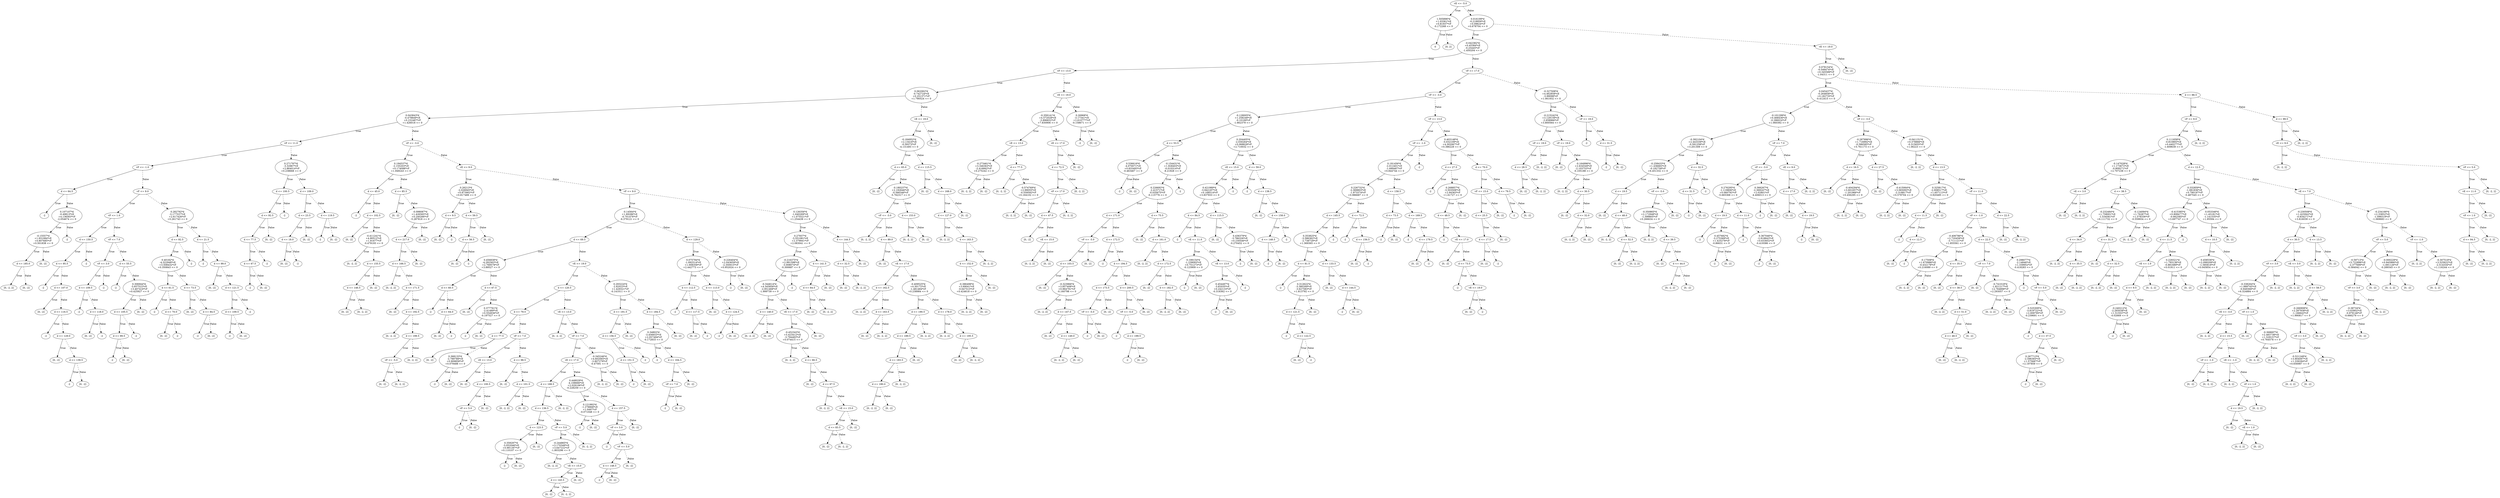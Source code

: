digraph {
0 [label="vE <= -5.0"];
1 [label="1.505896*d\n+1.03361*vE\n+0.81937*vF\n-0.172268 <= 0"];
2 [label="0"];
1 -> 2 [label="True"];
3 [label="[0, 2]"];
1 -> 3 [style="dashed", label="False"];
0 -> 1 [label="True"];
4 [label="0.016199*d\n-0.218959*vE\n+0.09624*vF\n+0.678704 <= 0"];
5 [label="-0.042382*d\n+0.45384*vE\n-0.25445*vF\n-1.450204 <= 0"];
6 [label="vF <= 13.0"];
7 [label="0.062062*d\n-0.742724*vE\n+0.251371*vF\n+1.790524 <= 0"];
8 [label="0.043843*d\n-0.479849*vE\n+0.232487*vF\n+1.426018 <= 0"];
9 [label="vF <= 11.0"];
10 [label="vF <= -1.0"];
11 [label="d <= 64.5"];
12 [label="-2"];
11 -> 12 [label="True"];
13 [label="0.107107*d\n-0.49813*vE\n+4.136563*vF\n-2.054674 <= 0"];
14 [label="-0.15557*d\n+1.931084*vE\n+0.807685*vF\n+0.501838 <= 0"];
15 [label="d <= 185.0"];
16 [label="[0, -2, 2]"];
15 -> 16 [label="True"];
17 [label="[0, -2]"];
15 -> 17 [style="dashed", label="False"];
14 -> 15 [label="True"];
18 [label="[0, -2]"];
14 -> 18 [style="dashed", label="False"];
13 -> 14 [label="True"];
19 [label="-2"];
13 -> 19 [style="dashed", label="False"];
11 -> 13 [style="dashed", label="False"];
10 -> 11 [label="True"];
20 [label="vF <= 9.0"];
21 [label="vF <= 1.0"];
22 [label="d <= 150.5"];
23 [label="d <= 95.5"];
24 [label="-2"];
23 -> 24 [label="True"];
25 [label="d <= 107.0"];
26 [label="[0, -2]"];
25 -> 26 [label="True"];
27 [label="d <= 116.5"];
28 [label="-2"];
27 -> 28 [label="True"];
29 [label="d <= 129.0"];
30 [label="[0, -2]"];
29 -> 30 [label="True"];
31 [label="d <= 139.5"];
32 [label="-2"];
31 -> 32 [label="True"];
33 [label="[0, -2]"];
31 -> 33 [style="dashed", label="False"];
29 -> 31 [style="dashed", label="False"];
27 -> 29 [style="dashed", label="False"];
25 -> 27 [style="dashed", label="False"];
23 -> 25 [style="dashed", label="False"];
22 -> 23 [label="True"];
34 [label="-2"];
22 -> 34 [style="dashed", label="False"];
21 -> 22 [label="True"];
35 [label="vF <= 7.0"];
36 [label="vF <= 3.0"];
37 [label="d <= 109.5"];
38 [label="-2"];
37 -> 38 [label="True"];
39 [label="d <= 118.0"];
40 [label="[0, -2]"];
39 -> 40 [label="True"];
41 [label="-2"];
39 -> 41 [style="dashed", label="False"];
37 -> 39 [style="dashed", label="False"];
36 -> 37 [label="True"];
42 [label="-2"];
36 -> 42 [style="dashed", label="False"];
35 -> 36 [label="True"];
43 [label="d <= 55.5"];
44 [label="-2"];
43 -> 44 [label="True"];
45 [label="0.306944*d\n-3.657522*vE\n+3.407416*vF\n+0.425927 <= 0"];
46 [label="d <= 105.5"];
47 [label="d <= 99.5"];
48 [label="-2"];
47 -> 48 [label="True"];
49 [label="[0, -2]"];
47 -> 49 [style="dashed", label="False"];
46 -> 47 [label="True"];
50 [label="-2"];
46 -> 50 [style="dashed", label="False"];
45 -> 46 [label="True"];
51 [label="[0, -2]"];
45 -> 51 [style="dashed", label="False"];
43 -> 45 [style="dashed", label="False"];
35 -> 43 [style="dashed", label="False"];
21 -> 35 [style="dashed", label="False"];
20 -> 21 [label="True"];
52 [label="0.282792*d\n-3.177537*vE\n+2.617426*vF\n+0.261743 <= 0"];
53 [label="d <= 92.5"];
54 [label="0.40182*d\n-4.322948*vE\n+3.508432*vF\n+0.350843 <= 0"];
55 [label="d <= 61.5"];
56 [label="-2"];
55 -> 56 [label="True"];
57 [label="d <= 70.0"];
58 [label="[0, -2]"];
57 -> 58 [label="True"];
59 [label="-2"];
57 -> 59 [style="dashed", label="False"];
55 -> 57 [style="dashed", label="False"];
54 -> 55 [label="True"];
60 [label="d <= 73.5"];
61 [label="[0, -2]"];
60 -> 61 [label="True"];
62 [label="d <= 84.5"];
63 [label="-2"];
62 -> 63 [label="True"];
64 [label="[0, -2]"];
62 -> 64 [style="dashed", label="False"];
60 -> 62 [style="dashed", label="False"];
54 -> 60 [style="dashed", label="False"];
53 -> 54 [label="True"];
65 [label="-2"];
53 -> 65 [style="dashed", label="False"];
52 -> 53 [label="True"];
66 [label="d <= 21.5"];
67 [label="-2"];
66 -> 67 [label="True"];
68 [label="d <= 99.0"];
69 [label="[0, -2]"];
68 -> 69 [label="True"];
70 [label="d <= 121.5"];
71 [label="d <= 109.5"];
72 [label="-2"];
71 -> 72 [label="True"];
73 [label="[0, -2]"];
71 -> 73 [style="dashed", label="False"];
70 -> 71 [label="True"];
74 [label="-2"];
70 -> 74 [style="dashed", label="False"];
68 -> 70 [style="dashed", label="False"];
66 -> 68 [style="dashed", label="False"];
52 -> 66 [style="dashed", label="False"];
20 -> 52 [style="dashed", label="False"];
10 -> 20 [style="dashed", label="False"];
9 -> 10 [label="True"];
75 [label="0.271797*d\n-3.32967*vE\n+2.864014*vF\n+0.238668 <= 0"];
76 [label="d <= 100.5"];
77 [label="d <= 92.5"];
78 [label="d <= 77.5"];
79 [label="d <= 67.5"];
80 [label="-2"];
79 -> 80 [label="True"];
81 [label="[0, -2]"];
79 -> 81 [style="dashed", label="False"];
78 -> 79 [label="True"];
82 [label="-2"];
78 -> 82 [style="dashed", label="False"];
77 -> 78 [label="True"];
83 [label="[0, -2]"];
77 -> 83 [style="dashed", label="False"];
76 -> 77 [label="True"];
84 [label="-2"];
76 -> 84 [style="dashed", label="False"];
75 -> 76 [label="True"];
85 [label="d <= 109.0"];
86 [label="d <= 23.5"];
87 [label="d <= 18.0"];
88 [label="[0, -2]"];
87 -> 88 [label="True"];
89 [label="-2"];
87 -> 89 [style="dashed", label="False"];
86 -> 87 [label="True"];
90 [label="[0, -2]"];
86 -> 90 [style="dashed", label="False"];
85 -> 86 [label="True"];
91 [label="d <= 119.5"];
92 [label="-2"];
91 -> 92 [label="True"];
93 [label="[0, -2]"];
91 -> 93 [style="dashed", label="False"];
85 -> 91 [style="dashed", label="False"];
75 -> 85 [style="dashed", label="False"];
9 -> 75 [style="dashed", label="False"];
8 -> 9 [label="True"];
94 [label="vF <= -3.0"];
95 [label="0.194537*d\n-2.155203*vE\n+0.174098*vF\n+1.949243 <= 0"];
96 [label="d <= 45.0"];
97 [label="-2"];
96 -> 97 [label="True"];
98 [label="d <= 102.5"];
99 [label="[0, -2]"];
98 -> 99 [label="True"];
100 [label="-0.411241*d\n+4.90512*vE\n+1.91677*vF\n-0.479193 <= 0"];
101 [label="[0, -2, 2]"];
100 -> 101 [label="True"];
102 [label="d <= 155.5"];
103 [label="d <= 146.5"];
104 [label="[0, -2]"];
103 -> 104 [label="True"];
105 [label="[0, -2, 2]"];
103 -> 105 [style="dashed", label="False"];
102 -> 103 [label="True"];
106 [label="[0, -2]"];
102 -> 106 [style="dashed", label="False"];
100 -> 102 [style="dashed", label="False"];
98 -> 100 [style="dashed", label="False"];
96 -> 98 [style="dashed", label="False"];
95 -> 96 [label="True"];
107 [label="d <= 85.5"];
108 [label="[0, -2]"];
107 -> 108 [label="True"];
109 [label="-0.098087*d\n+1.426565*vE\n+0.240266*vF\n-5.287818 <= 0"];
110 [label="d <= 217.0"];
111 [label="d <= 166.5"];
112 [label="[0, -2, 2]"];
111 -> 112 [label="True"];
113 [label="d <= 171.5"];
114 [label="[0, -2]"];
113 -> 114 [label="True"];
115 [label="d <= 192.5"];
116 [label="[0, -2, 2]"];
115 -> 116 [label="True"];
117 [label="d <= 199.5"];
118 [label="vF <= -5.0"];
119 [label="[0, -2]"];
118 -> 119 [label="True"];
120 [label="[0, -2, 2]"];
118 -> 120 [style="dashed", label="False"];
117 -> 118 [label="True"];
121 [label="[0, -2, 2]"];
117 -> 121 [style="dashed", label="False"];
115 -> 117 [style="dashed", label="False"];
113 -> 115 [style="dashed", label="False"];
111 -> 113 [style="dashed", label="False"];
110 -> 111 [label="True"];
122 [label="[0, -2]"];
110 -> 122 [style="dashed", label="False"];
109 -> 110 [label="True"];
123 [label="[0, -2]"];
109 -> 123 [style="dashed", label="False"];
107 -> 109 [style="dashed", label="False"];
95 -> 107 [style="dashed", label="False"];
94 -> 95 [label="True"];
124 [label="vE <= 9.0"];
125 [label="0.26213*d\n-2.026945*vE\n+0.873902*vF\n+0.817489 <= 0"];
126 [label="d <= 9.5"];
127 [label="[0, -2]"];
126 -> 127 [label="True"];
128 [label="-2"];
126 -> 128 [style="dashed", label="False"];
125 -> 126 [label="True"];
129 [label="d <= 59.5"];
130 [label="d <= 56.5"];
131 [label="[0, -2]"];
130 -> 131 [label="True"];
132 [label="-2"];
130 -> 132 [style="dashed", label="False"];
129 -> 130 [label="True"];
133 [label="[0, -2]"];
129 -> 133 [style="dashed", label="False"];
125 -> 129 [style="dashed", label="False"];
124 -> 125 [label="True"];
134 [label="vF <= 9.0"];
135 [label="-0.14564*d\n+1.69286*vE\n-0.701476*vF\n-6.379121 <= 0"];
136 [label="d <= 69.5"];
137 [label="0.456838*d\n-4.292563*vE\n+2.769578*vF\n+3.89527 <= 0"];
138 [label="d <= 60.5"];
139 [label="-2"];
138 -> 139 [label="True"];
140 [label="d <= 64.0"];
141 [label="[0, -2]"];
140 -> 141 [label="True"];
142 [label="-2"];
140 -> 142 [style="dashed", label="False"];
138 -> 140 [style="dashed", label="False"];
137 -> 138 [label="True"];
143 [label="d <= 67.5"];
144 [label="[0, -2]"];
143 -> 144 [label="True"];
145 [label="0.377761*d\n-2.41489*vE\n+0.554936*vF\n-0.197527 <= 0"];
146 [label="-2"];
145 -> 146 [label="True"];
147 [label="[0, -2]"];
145 -> 147 [style="dashed", label="False"];
143 -> 145 [style="dashed", label="False"];
137 -> 143 [style="dashed", label="False"];
136 -> 137 [label="True"];
148 [label="vE <= 19.0"];
149 [label="d <= 120.5"];
150 [label="d <= 79.5"];
151 [label="d <= 77.5"];
152 [label="[0, -2]"];
151 -> 152 [label="True"];
153 [label="0.368133*d\n-2.789789*vE\n+0.909858*vF\n+0.079488 <= 0"];
154 [label="-2"];
153 -> 154 [label="True"];
155 [label="[0, -2]"];
153 -> 155 [style="dashed", label="False"];
151 -> 153 [style="dashed", label="False"];
150 -> 151 [label="True"];
156 [label="vF <= 7.0"];
157 [label="vE <= 13.0"];
158 [label="[0, -2]"];
157 -> 158 [label="True"];
159 [label="d <= 100.5"];
160 [label="vF <= 5.0"];
161 [label="-2"];
160 -> 161 [label="True"];
162 [label="[0, -2]"];
160 -> 162 [style="dashed", label="False"];
159 -> 160 [label="True"];
163 [label="[0, -2]"];
159 -> 163 [style="dashed", label="False"];
157 -> 159 [style="dashed", label="False"];
156 -> 157 [label="True"];
164 [label="d <= 98.5"];
165 [label="[0, -2]"];
164 -> 165 [label="True"];
166 [label="d <= 101.5"];
167 [label="[0, -2, 2]"];
166 -> 167 [label="True"];
168 [label="[0, -2]"];
166 -> 168 [style="dashed", label="False"];
164 -> 166 [style="dashed", label="False"];
156 -> 164 [style="dashed", label="False"];
150 -> 156 [style="dashed", label="False"];
149 -> 150 [label="True"];
169 [label="vE <= 13.0"];
170 [label="[0, -2, 2]"];
169 -> 170 [label="True"];
171 [label="vF <= 7.0"];
172 [label="vE <= 17.0"];
173 [label="d <= 168.5"];
174 [label="d <= 136.5"];
175 [label="d <= 123.5"];
176 [label="0.359297*d\n-3.052046*vE\n+0.991297*vF\n+0.110107 <= 0"];
177 [label="-2"];
176 -> 177 [label="True"];
178 [label="[0, -2]"];
176 -> 178 [style="dashed", label="False"];
175 -> 176 [label="True"];
179 [label="[0, -2]"];
175 -> 179 [style="dashed", label="False"];
174 -> 175 [label="True"];
180 [label="vF <= 5.0"];
181 [label="-0.244865*d\n+3.170349*vE\n+3.647222*vF\n-1.803296 <= 0"];
182 [label="[0, -2, 2]"];
181 -> 182 [label="True"];
183 [label="vE <= 15.0"];
184 [label="d <= 143.5"];
185 [label="[0, -2]"];
184 -> 185 [label="True"];
186 [label="[0, -2, 2]"];
184 -> 186 [style="dashed", label="False"];
183 -> 184 [label="True"];
187 [label="[0, -2]"];
183 -> 187 [style="dashed", label="False"];
181 -> 183 [style="dashed", label="False"];
180 -> 181 [label="True"];
188 [label="[0, -2, 2]"];
180 -> 188 [style="dashed", label="False"];
174 -> 180 [style="dashed", label="False"];
173 -> 174 [label="True"];
189 [label="[0, -2, 2]"];
173 -> 189 [style="dashed", label="False"];
172 -> 173 [label="True"];
190 [label="0.448029*d\n-4.108666*vE\n+2.029106*vF\n-0.228259 <= 0"];
191 [label="0.121992*d\n-1.278868*vE\n+1.0497*vF\n-0.071048 <= 0"];
192 [label="-2"];
191 -> 192 [label="True"];
193 [label="[0, -2]"];
191 -> 193 [style="dashed", label="False"];
190 -> 191 [label="True"];
194 [label="d <= 157.5"];
195 [label="vF <= 3.0"];
196 [label="-2"];
195 -> 196 [label="True"];
197 [label="vF <= 5.0"];
198 [label="d <= 148.5"];
199 [label="-2"];
198 -> 199 [label="True"];
200 [label="[0, -2]"];
198 -> 200 [style="dashed", label="False"];
197 -> 198 [label="True"];
201 [label="[0, -2]"];
197 -> 201 [style="dashed", label="False"];
195 -> 197 [style="dashed", label="False"];
194 -> 195 [label="True"];
202 [label="[0, -2]"];
194 -> 202 [style="dashed", label="False"];
190 -> 194 [style="dashed", label="False"];
172 -> 190 [style="dashed", label="False"];
171 -> 172 [label="True"];
203 [label="-0.345246*d\n+4.602065*vE\n-3.807279*vF\n-0.47591 <= 0"];
204 [label="[0, -2, 2]"];
203 -> 204 [label="True"];
205 [label="[0, -2]"];
203 -> 205 [style="dashed", label="False"];
171 -> 203 [style="dashed", label="False"];
169 -> 171 [style="dashed", label="False"];
149 -> 169 [style="dashed", label="False"];
148 -> 149 [label="True"];
206 [label="0.293224*d\n-2.82023*vE\n+1.429321*vF\n-0.141011 <= 0"];
207 [label="d <= 191.5"];
208 [label="d <= 156.5"];
209 [label="d <= 151.5"];
210 [label="-2"];
209 -> 210 [label="True"];
211 [label="[0, -2]"];
209 -> 211 [style="dashed", label="False"];
208 -> 209 [label="True"];
212 [label="-2"];
208 -> 212 [style="dashed", label="False"];
207 -> 208 [label="True"];
213 [label="[0, -2]"];
207 -> 213 [style="dashed", label="False"];
206 -> 207 [label="True"];
214 [label="d <= 184.5"];
215 [label="0.34802*d\n-3.456653*vE\n+2.057494*vF\n-0.172833 <= 0"];
216 [label="-2"];
215 -> 216 [label="True"];
217 [label="d <= 164.5"];
218 [label="vF <= 7.0"];
219 [label="-2"];
218 -> 219 [label="True"];
220 [label="[0, -2]"];
218 -> 220 [style="dashed", label="False"];
217 -> 218 [label="True"];
221 [label="[0, -2]"];
217 -> 221 [style="dashed", label="False"];
215 -> 217 [style="dashed", label="False"];
214 -> 215 [label="True"];
222 [label="[0, -2]"];
214 -> 222 [style="dashed", label="False"];
206 -> 214 [style="dashed", label="False"];
148 -> 206 [style="dashed", label="False"];
136 -> 148 [style="dashed", label="False"];
135 -> 136 [label="True"];
223 [label="d <= 129.0"];
224 [label="0.075784*d\n-1.092514*vE\n+1.008358*vF\n+2.442773 <= 0"];
225 [label="d <= 112.5"];
226 [label="-2"];
225 -> 226 [label="True"];
227 [label="d <= 117.5"];
228 [label="[0, -2]"];
227 -> 228 [label="True"];
229 [label="-2"];
227 -> 229 [style="dashed", label="False"];
225 -> 227 [style="dashed", label="False"];
224 -> 225 [label="True"];
230 [label="d <= 113.0"];
231 [label="[0, -2]"];
230 -> 231 [label="True"];
232 [label="d <= 124.5"];
233 [label="-2"];
232 -> 233 [label="True"];
234 [label="[0, -2]"];
232 -> 234 [style="dashed", label="False"];
230 -> 232 [style="dashed", label="False"];
224 -> 230 [style="dashed", label="False"];
223 -> 224 [label="True"];
235 [label="-0.226404*d\n+2.043659*vE\n-2.350015*vF\n+0.952024 <= 0"];
236 [label="-2"];
235 -> 236 [label="True"];
237 [label="[0, -2]"];
235 -> 237 [style="dashed", label="False"];
223 -> 235 [style="dashed", label="False"];
135 -> 223 [style="dashed", label="False"];
134 -> 135 [label="True"];
238 [label="0.126356*d\n-1.640269*vE\n+1.075521*vF\n+1.254438 <= 0"];
239 [label="0.27937*d\n-3.551081*vE\n+2.379941*vF\n+2.083041 <= 0"];
240 [label="-0.216375*d\n+2.991598*vE\n-3.008074*vF\n-0.300687 <= 0"];
241 [label="-0.344614*d\n+4.345856*vE\n-2.951468*vF\n-1.999739 <= 0"];
242 [label="d <= 140.0"];
243 [label="[0, -2, 2]"];
242 -> 243 [label="True"];
244 [label="[0, -2]"];
242 -> 244 [style="dashed", label="False"];
241 -> 242 [label="True"];
245 [label="vE <= 17.0"];
246 [label="-0.452343*d\n+5.423412*vE\n-3.794483*vF\n+0.074415 <= 0"];
247 [label="[0, -2, 2]"];
246 -> 247 [label="True"];
248 [label="d <= 66.5"];
249 [label="[0, -2]"];
248 -> 249 [label="True"];
250 [label="d <= 67.5"];
251 [label="[0, -2, 2]"];
250 -> 251 [label="True"];
252 [label="vE <= 15.0"];
253 [label="d <= 83.5"];
254 [label="[0, -2]"];
253 -> 254 [label="True"];
255 [label="[0, -2, 2]"];
253 -> 255 [style="dashed", label="False"];
252 -> 253 [label="True"];
256 [label="[0, -2]"];
252 -> 256 [style="dashed", label="False"];
250 -> 252 [style="dashed", label="False"];
248 -> 250 [style="dashed", label="False"];
246 -> 248 [style="dashed", label="False"];
245 -> 246 [label="True"];
257 [label="[0, -2]"];
245 -> 257 [style="dashed", label="False"];
241 -> 245 [style="dashed", label="False"];
240 -> 241 [label="True"];
258 [label="-2"];
240 -> 258 [style="dashed", label="False"];
239 -> 240 [label="True"];
259 [label="d <= 141.5"];
260 [label="d <= 64.5"];
261 [label="[0, -2]"];
260 -> 261 [label="True"];
262 [label="[0, -2, 2]"];
260 -> 262 [style="dashed", label="False"];
259 -> 260 [label="True"];
263 [label="[0, -2]"];
259 -> 263 [style="dashed", label="False"];
239 -> 259 [style="dashed", label="False"];
238 -> 239 [label="True"];
264 [label="d <= 144.5"];
265 [label="d <= 32.5"];
266 [label="[0, -2]"];
265 -> 266 [label="True"];
267 [label="[0, -2, 2]"];
265 -> 267 [style="dashed", label="False"];
264 -> 265 [label="True"];
268 [label="[0, -2]"];
264 -> 268 [style="dashed", label="False"];
238 -> 264 [style="dashed", label="False"];
134 -> 238 [style="dashed", label="False"];
124 -> 134 [style="dashed", label="False"];
94 -> 124 [style="dashed", label="False"];
8 -> 94 [style="dashed", label="False"];
7 -> 8 [label="True"];
269 [label="vE <= 19.0"];
270 [label="-0.184952*d\n+2.13416*vE\n-0.59373*vF\n-4.131493 <= 0"];
271 [label="d <= 65.0"];
272 [label="[0, -2]"];
271 -> 272 [label="True"];
273 [label="-0.180237*d\n+2.192646*vE\n-0.566346*vF\n-5.762317 <= 0"];
274 [label="vF <= -3.0"];
275 [label="[0, -2, 2]"];
274 -> 275 [label="True"];
276 [label="d <= 89.0"];
277 [label="[0, -2]"];
276 -> 277 [label="True"];
278 [label="vE <= 17.0"];
279 [label="d <= 162.5"];
280 [label="[0, -2, 2]"];
279 -> 280 [label="True"];
281 [label="d <= 163.5"];
282 [label="[0, -2]"];
281 -> 282 [label="True"];
283 [label="[0, -2, 2]"];
281 -> 283 [style="dashed", label="False"];
279 -> 281 [style="dashed", label="False"];
278 -> 279 [label="True"];
284 [label="-0.409525*d\n+4.30172*vE\n-1.481484*vF\n+0.238984 <= 0"];
285 [label="d <= 190.5"];
286 [label="d <= 189.5"];
287 [label="d <= 183.5"];
288 [label="d <= 180.0"];
289 [label="[0, -2, 2]"];
288 -> 289 [label="True"];
290 [label="[0, -2]"];
288 -> 290 [style="dashed", label="False"];
287 -> 288 [label="True"];
291 [label="[0, -2, 2]"];
287 -> 291 [style="dashed", label="False"];
286 -> 287 [label="True"];
292 [label="[0, -2]"];
286 -> 292 [style="dashed", label="False"];
285 -> 286 [label="True"];
293 [label="[0, -2, 2]"];
285 -> 293 [style="dashed", label="False"];
284 -> 285 [label="True"];
294 [label="d <= 178.0"];
295 [label="[0, -2, 2]"];
294 -> 295 [label="True"];
296 [label="d <= 195.5"];
297 [label="[0, -2]"];
296 -> 297 [label="True"];
298 [label="[0, -2, 2]"];
296 -> 298 [style="dashed", label="False"];
294 -> 296 [style="dashed", label="False"];
284 -> 294 [style="dashed", label="False"];
278 -> 284 [style="dashed", label="False"];
276 -> 278 [style="dashed", label="False"];
274 -> 276 [style="dashed", label="False"];
273 -> 274 [label="True"];
299 [label="d <= 153.0"];
300 [label="[0, -2, 2]"];
299 -> 300 [label="True"];
301 [label="[0, -2]"];
299 -> 301 [style="dashed", label="False"];
273 -> 299 [style="dashed", label="False"];
271 -> 273 [style="dashed", label="False"];
270 -> 271 [label="True"];
302 [label="d <= 115.5"];
303 [label="[0, -2]"];
302 -> 303 [label="True"];
304 [label="d <= 168.0"];
305 [label="d <= 127.0"];
306 [label="[0, -2, 2]"];
305 -> 306 [label="True"];
307 [label="d <= 163.5"];
308 [label="d <= 152.0"];
309 [label="-0.386498*d\n+3.69041*vE\n-0.647515*vF\n+0.424618 <= 0"];
310 [label="[0, -2, 2]"];
309 -> 310 [label="True"];
311 [label="[0, -2]"];
309 -> 311 [style="dashed", label="False"];
308 -> 309 [label="True"];
312 [label="[0, -2]"];
308 -> 312 [style="dashed", label="False"];
307 -> 308 [label="True"];
313 [label="[0, -2, 2]"];
307 -> 313 [style="dashed", label="False"];
305 -> 307 [style="dashed", label="False"];
304 -> 305 [label="True"];
314 [label="[0, -2]"];
304 -> 314 [style="dashed", label="False"];
302 -> 304 [style="dashed", label="False"];
270 -> 302 [style="dashed", label="False"];
269 -> 270 [label="True"];
315 [label="[0, -2]"];
269 -> 315 [style="dashed", label="False"];
7 -> 269 [style="dashed", label="False"];
6 -> 7 [label="True"];
316 [label="vE <= 19.0"];
317 [label="-0.359141*d\n+4.572028*vE\n-3.896832*vF\n+7.830906 <= 0"];
318 [label="vE <= 13.0"];
319 [label="-0.273461*d\n+3.346363*vE\n-2.416662*vF\n+0.275242 <= 0"];
320 [label="[0, -2, 2]"];
319 -> 320 [label="True"];
321 [label="[0, -2]"];
319 -> 321 [style="dashed", label="False"];
318 -> 319 [label="True"];
322 [label="d <= 77.5"];
323 [label="[0, -2, 2]"];
322 -> 323 [label="True"];
324 [label="-0.574769*d\n+2.99055*vE\n-0.559592*vF\n+0.164102 <= 0"];
325 [label="[0, -2, 2]"];
324 -> 325 [label="True"];
326 [label="[0, -2]"];
324 -> 326 [style="dashed", label="False"];
322 -> 324 [style="dashed", label="False"];
318 -> 322 [style="dashed", label="False"];
317 -> 318 [label="True"];
327 [label="vE <= 17.0"];
328 [label="d <= 72.5"];
329 [label="vF <= 17.0"];
330 [label="d <= 47.5"];
331 [label="[0, -2]"];
330 -> 331 [label="True"];
332 [label="vE <= 15.0"];
333 [label="[0, -2, 2]"];
332 -> 333 [label="True"];
334 [label="[0, -2]"];
332 -> 334 [style="dashed", label="False"];
330 -> 332 [style="dashed", label="False"];
329 -> 330 [label="True"];
335 [label="[0, -2, 2]"];
329 -> 335 [style="dashed", label="False"];
328 -> 329 [label="True"];
336 [label="[0, -2, 2]"];
328 -> 336 [style="dashed", label="False"];
327 -> 328 [label="True"];
337 [label="[0, -2]"];
327 -> 337 [style="dashed", label="False"];
317 -> 327 [style="dashed", label="False"];
316 -> 317 [label="True"];
338 [label="0.26968*d\n-3.17341*vE\n+2.610777*vF\n-0.158671 <= 0"];
339 [label="-2"];
338 -> 339 [label="True"];
340 [label="[0, -2]"];
338 -> 340 [style="dashed", label="False"];
316 -> 338 [style="dashed", label="False"];
6 -> 316 [style="dashed", label="False"];
5 -> 6 [label="True"];
341 [label="vF <= 17.0"];
342 [label="vF <= -3.0"];
343 [label="-0.128005*d\n+1.258248*vE\n-0.10169*vF\n-1.662379 <= 0"];
344 [label="d <= 53.5"];
345 [label="0.536616*d\n-4.070071*vE\n+0.833493*vF\n-0.463467 <= 0"];
346 [label="-2"];
345 -> 346 [label="True"];
347 [label="[0, -2]"];
345 -> 347 [style="dashed", label="False"];
344 -> 345 [label="True"];
348 [label="-0.154431*d\n+1.928403*vE\n-0.010314*vF\n-8.21928 <= 0"];
349 [label="0.226692*d\n-2.41571*vE\n-0.035675*vF\n-0.115776 <= 0"];
350 [label="d <= 171.0"];
351 [label="vF <= -5.0"];
352 [label="d <= 103.5"];
353 [label="[0, -2]"];
352 -> 353 [label="True"];
354 [label="-0.323966*d\n+3.857408*vE\n+0.964791*vF\n-0.160798 <= 0"];
355 [label="[0, -2, 2]"];
354 -> 355 [label="True"];
356 [label="d <= 147.5"];
357 [label="[0, -2]"];
356 -> 357 [label="True"];
358 [label="d <= 149.0"];
359 [label="[0, -2, 2]"];
358 -> 359 [label="True"];
360 [label="[0, -2]"];
358 -> 360 [style="dashed", label="False"];
356 -> 358 [style="dashed", label="False"];
354 -> 356 [style="dashed", label="False"];
352 -> 354 [style="dashed", label="False"];
351 -> 352 [label="True"];
361 [label="[0, -2]"];
351 -> 361 [style="dashed", label="False"];
350 -> 351 [label="True"];
362 [label="d <= 172.5"];
363 [label="-2"];
362 -> 363 [label="True"];
364 [label="d <= 194.5"];
365 [label="d <= 173.5"];
366 [label="vF <= -5.0"];
367 [label="-2"];
366 -> 367 [label="True"];
368 [label="[0, -2]"];
366 -> 368 [style="dashed", label="False"];
365 -> 366 [label="True"];
369 [label="[0, -2]"];
365 -> 369 [style="dashed", label="False"];
364 -> 365 [label="True"];
370 [label="d <= 200.5"];
371 [label="vF <= -5.0"];
372 [label="-2"];
371 -> 372 [label="True"];
373 [label="d <= 199.5"];
374 [label="-2"];
373 -> 374 [label="True"];
375 [label="[0, -2]"];
373 -> 375 [style="dashed", label="False"];
371 -> 373 [style="dashed", label="False"];
370 -> 371 [label="True"];
376 [label="[0, -2]"];
370 -> 376 [style="dashed", label="False"];
364 -> 370 [style="dashed", label="False"];
362 -> 364 [style="dashed", label="False"];
350 -> 362 [style="dashed", label="False"];
349 -> 350 [label="True"];
377 [label="d <= 75.5"];
378 [label="[0, -2]"];
377 -> 378 [label="True"];
379 [label="d <= 161.0"];
380 [label="[0, -2, 2]"];
379 -> 380 [label="True"];
381 [label="d <= 172.5"];
382 [label="[0, -2]"];
381 -> 382 [label="True"];
383 [label="d <= 182.5"];
384 [label="[0, -2, 2]"];
383 -> 384 [label="True"];
385 [label="[0, -2]"];
383 -> 385 [style="dashed", label="False"];
381 -> 383 [style="dashed", label="False"];
379 -> 381 [style="dashed", label="False"];
377 -> 379 [style="dashed", label="False"];
349 -> 377 [style="dashed", label="False"];
348 -> 349 [label="True"];
386 [label="-2"];
348 -> 386 [style="dashed", label="False"];
344 -> 348 [style="dashed", label="False"];
343 -> 344 [label="True"];
387 [label="0.204405*d\n-2.030264*vE\n+0.068628*vF\n+2.710032 <= 0"];
388 [label="vE <= 15.0"];
389 [label="0.421989*d\n-3.942187*vE\n+0.168514*vF\n+3.837933 <= 0"];
390 [label="d <= 84.5"];
391 [label="-2"];
390 -> 391 [label="True"];
392 [label="vE <= 11.0"];
393 [label="0.199154*d\n-1.239093*vE\n+0.751273*vF\n-0.123909 <= 0"];
394 [label="-2"];
393 -> 394 [label="True"];
395 [label="[0, -2]"];
393 -> 395 [style="dashed", label="False"];
392 -> 393 [label="True"];
396 [label="vE <= 13.0"];
397 [label="0.454497*d\n-3.82035*vE\n+0.242133*vF\n-0.318362 <= 0"];
398 [label="-2"];
397 -> 398 [label="True"];
399 [label="[0, -2]"];
397 -> 399 [style="dashed", label="False"];
396 -> 397 [label="True"];
400 [label="-2"];
396 -> 400 [style="dashed", label="False"];
392 -> 396 [style="dashed", label="False"];
390 -> 392 [style="dashed", label="False"];
389 -> 390 [label="True"];
401 [label="d <= 115.5"];
402 [label="[0, -2]"];
401 -> 402 [label="True"];
403 [label="0.436379*d\n-3.786326*vE\n+0.230546*vF\n-0.270452 <= 0"];
404 [label="-2"];
403 -> 404 [label="True"];
405 [label="[0, -2]"];
403 -> 405 [style="dashed", label="False"];
401 -> 403 [style="dashed", label="False"];
389 -> 401 [style="dashed", label="False"];
388 -> 389 [label="True"];
406 [label="-2"];
388 -> 406 [style="dashed", label="False"];
387 -> 388 [label="True"];
407 [label="d <= 59.0"];
408 [label="-2"];
407 -> 408 [label="True"];
409 [label="d <= 138.5"];
410 [label="[0, -2]"];
409 -> 410 [label="True"];
411 [label="d <= 158.0"];
412 [label="d <= 148.5"];
413 [label="-2"];
412 -> 413 [label="True"];
414 [label="[0, -2]"];
412 -> 414 [style="dashed", label="False"];
411 -> 412 [label="True"];
415 [label="-2"];
411 -> 415 [style="dashed", label="False"];
409 -> 411 [style="dashed", label="False"];
407 -> 409 [style="dashed", label="False"];
387 -> 407 [style="dashed", label="False"];
343 -> 387 [style="dashed", label="False"];
342 -> 343 [label="True"];
416 [label="vF <= 13.0"];
417 [label="vF <= -1.0"];
418 [label="0.191456*d\n-2.012401*vE\n-1.689487*vF\n+0.844744 <= 0"];
419 [label="0.226732*d\n-2.369803*vE\n-1.973374*vF\n+0.986687 <= 0"];
420 [label="d <= 145.5"];
421 [label="0.353825*d\n-3.586362*vE\n-2.738729*vF\n+1.369365 <= 0"];
422 [label="d <= 81.5"];
423 [label="-2"];
422 -> 423 [label="True"];
424 [label="0.312622*d\n-3.380269*vE\n-3.627583*vF\n+1.813792 <= 0"];
425 [label="d <= 121.5"];
426 [label="-2"];
425 -> 426 [label="True"];
427 [label="d <= 122.5"];
428 [label="[0, -2]"];
427 -> 428 [label="True"];
429 [label="-2"];
427 -> 429 [style="dashed", label="False"];
425 -> 427 [style="dashed", label="False"];
424 -> 425 [label="True"];
430 [label="[0, -2]"];
424 -> 430 [style="dashed", label="False"];
422 -> 424 [style="dashed", label="False"];
421 -> 422 [label="True"];
431 [label="d <= 133.5"];
432 [label="[0, -2]"];
431 -> 432 [label="True"];
433 [label="d <= 144.5"];
434 [label="-2"];
433 -> 434 [label="True"];
435 [label="[0, -2]"];
433 -> 435 [style="dashed", label="False"];
431 -> 433 [style="dashed", label="False"];
421 -> 431 [style="dashed", label="False"];
420 -> 421 [label="True"];
436 [label="-2"];
420 -> 436 [style="dashed", label="False"];
419 -> 420 [label="True"];
437 [label="d <= 72.5"];
438 [label="-2"];
437 -> 438 [label="True"];
439 [label="d <= 156.5"];
440 [label="[0, -2]"];
439 -> 440 [label="True"];
441 [label="-2"];
439 -> 441 [style="dashed", label="False"];
437 -> 439 [style="dashed", label="False"];
419 -> 437 [style="dashed", label="False"];
418 -> 419 [label="True"];
442 [label="d <= 158.5"];
443 [label="d <= 73.5"];
444 [label="-2"];
443 -> 444 [label="True"];
445 [label="[0, -2]"];
443 -> 445 [style="dashed", label="False"];
442 -> 443 [label="True"];
446 [label="d <= 169.5"];
447 [label="-2"];
446 -> 447 [label="True"];
448 [label="d <= 179.5"];
449 [label="[0, -2]"];
448 -> 449 [label="True"];
450 [label="-2"];
448 -> 450 [style="dashed", label="False"];
446 -> 448 [style="dashed", label="False"];
442 -> 446 [style="dashed", label="False"];
418 -> 442 [style="dashed", label="False"];
417 -> 418 [label="True"];
451 [label="-2"];
417 -> 451 [style="dashed", label="False"];
416 -> 417 [label="True"];
452 [label="0.403148*d\n-5.032109*vE\n+4.302067*vF\n+0.386229 <= 0"];
453 [label="d <= 27.5"];
454 [label="-2"];
453 -> 454 [label="True"];
455 [label="0.268857*d\n-3.503508*vE\n+2.94363*vF\n+1.61727 <= 0"];
456 [label="d <= 48.5"];
457 [label="-2"];
456 -> 457 [label="True"];
458 [label="vE <= 17.0"];
459 [label="[0, -2]"];
458 -> 459 [label="True"];
460 [label="d <= 73.5"];
461 [label="-2"];
460 -> 461 [label="True"];
462 [label="vE <= 19.0"];
463 [label="[0, -2]"];
462 -> 463 [label="True"];
464 [label="-2"];
462 -> 464 [style="dashed", label="False"];
460 -> 462 [style="dashed", label="False"];
458 -> 460 [style="dashed", label="False"];
456 -> 458 [style="dashed", label="False"];
455 -> 456 [label="True"];
465 [label="[0, -2]"];
455 -> 465 [style="dashed", label="False"];
453 -> 455 [style="dashed", label="False"];
452 -> 453 [label="True"];
466 [label="d <= 70.0"];
467 [label="vF <= 15.0"];
468 [label="d <= 25.5"];
469 [label="d <= 17.5"];
470 [label="[0, -2]"];
469 -> 470 [label="True"];
471 [label="-2"];
469 -> 471 [style="dashed", label="False"];
468 -> 469 [label="True"];
472 [label="[0, -2]"];
468 -> 472 [style="dashed", label="False"];
467 -> 468 [label="True"];
473 [label="[0, -2]"];
467 -> 473 [style="dashed", label="False"];
466 -> 467 [label="True"];
474 [label="d <= 79.5"];
475 [label="-2"];
474 -> 475 [label="True"];
476 [label="[0, -2]"];
474 -> 476 [style="dashed", label="False"];
466 -> 474 [style="dashed", label="False"];
452 -> 466 [style="dashed", label="False"];
416 -> 452 [style="dashed", label="False"];
342 -> 416 [style="dashed", label="False"];
341 -> 342 [label="True"];
477 [label="-0.327508*d\n+4.462858*vE\n-3.99098*vF\n+1.061932 <= 0"];
478 [label="-0.215242*d\n+3.129159*vE\n-2.658966*vF\n+3.800564 <= 0"];
479 [label="vF <= 19.0"];
480 [label="d <= 28.5"];
481 [label="[0, -2]"];
480 -> 481 [label="True"];
482 [label="[0, -2, 2]"];
480 -> 482 [style="dashed", label="False"];
479 -> 480 [label="True"];
483 [label="[0, -2, 2]"];
479 -> 483 [style="dashed", label="False"];
478 -> 479 [label="True"];
484 [label="vF <= 19.0"];
485 [label="[0, -2]"];
484 -> 485 [label="True"];
486 [label="-0.164996*d\n+2.634549*vE\n-2.103753*vF\n-0.105188 <= 0"];
487 [label="[0, -2, 2]"];
486 -> 487 [label="True"];
488 [label="d <= 30.5"];
489 [label="[0, -2]"];
488 -> 489 [label="True"];
490 [label="d <= 32.0"];
491 [label="[0, -2, 2]"];
490 -> 491 [label="True"];
492 [label="[0, -2]"];
490 -> 492 [style="dashed", label="False"];
488 -> 490 [style="dashed", label="False"];
486 -> 488 [style="dashed", label="False"];
484 -> 486 [style="dashed", label="False"];
478 -> 484 [style="dashed", label="False"];
477 -> 478 [label="True"];
493 [label="vF <= 19.0"];
494 [label="-2"];
493 -> 494 [label="True"];
495 [label="d <= 31.5"];
496 [label="-2"];
495 -> 496 [label="True"];
497 [label="[0, -2]"];
495 -> 497 [style="dashed", label="False"];
493 -> 495 [style="dashed", label="False"];
477 -> 493 [style="dashed", label="False"];
341 -> 477 [style="dashed", label="False"];
5 -> 341 [style="dashed", label="False"];
4 -> 5 [label="True"];
498 [label="vE <= 19.0"];
499 [label="0.078154*d\n-0.548474*vE\n+0.345589*vF\n-1.04311 <= 0"];
500 [label="0.045437*d\n-0.264858*vE\n+0.182735*vF\n-0.412415 <= 0"];
501 [label="-0.101299*d\n+0.468436*vE\n-0.286024*vF\n+1.060392 <= 0"];
502 [label="-0.392104*d\n+2.443339*vE\n-0.591258*vF\n+3.201309 <= 0"];
503 [label="-0.258433*d\n+1.436683*vE\n-0.192758*vF\n+6.451332 <= 0"];
504 [label="d <= 19.5"];
505 [label="[0, -2]"];
504 -> 505 [label="True"];
506 [label="d <= 48.0"];
507 [label="[0, -2, 2]"];
506 -> 507 [label="True"];
508 [label="d <= 52.5"];
509 [label="[0, -2]"];
508 -> 509 [label="True"];
510 [label="[0, -2, 2]"];
508 -> 510 [style="dashed", label="False"];
506 -> 508 [style="dashed", label="False"];
504 -> 506 [style="dashed", label="False"];
503 -> 504 [label="True"];
511 [label="vF <= -5.0"];
512 [label="-0.350865*d\n+2.172948*vE\n-1.599805*vF\n+0.266634 <= 0"];
513 [label="[0, -2, 2]"];
512 -> 513 [label="True"];
514 [label="d <= 39.5"];
515 [label="[0, -2]"];
514 -> 515 [label="True"];
516 [label="d <= 44.0"];
517 [label="[0, -2, 2]"];
516 -> 517 [label="True"];
518 [label="[0, -2]"];
516 -> 518 [style="dashed", label="False"];
514 -> 516 [style="dashed", label="False"];
512 -> 514 [style="dashed", label="False"];
511 -> 512 [label="True"];
519 [label="[0, -2]"];
511 -> 519 [style="dashed", label="False"];
503 -> 511 [style="dashed", label="False"];
502 -> 503 [label="True"];
520 [label="d <= 32.5"];
521 [label="d <= 31.5"];
522 [label="-2"];
521 -> 522 [label="True"];
523 [label="[0, -2]"];
521 -> 523 [style="dashed", label="False"];
520 -> 521 [label="True"];
524 [label="-2"];
520 -> 524 [style="dashed", label="False"];
502 -> 520 [style="dashed", label="False"];
501 -> 502 [label="True"];
525 [label="vF <= 7.0"];
526 [label="vF <= -3.0"];
527 [label="0.276295*d\n-1.119806*vE\n+0.060792*vF\n-5.665368 <= 0"];
528 [label="d <= 19.5"];
529 [label="-2"];
528 -> 529 [label="True"];
530 [label="0.457682*d\n-3.275369*vE\n+1.425278*vF\n-0.86631 <= 0"];
531 [label="-2"];
530 -> 531 [label="True"];
532 [label="[0, -2]"];
530 -> 532 [style="dashed", label="False"];
528 -> 530 [style="dashed", label="False"];
527 -> 528 [label="True"];
533 [label="d <= 11.0"];
534 [label="-2"];
533 -> 534 [label="True"];
535 [label="0.367046*d\n-2.918843*vE\n+0.633652*vF\n-0.419386 <= 0"];
536 [label="-2"];
535 -> 536 [label="True"];
537 [label="[0, -2]"];
535 -> 537 [style="dashed", label="False"];
533 -> 535 [style="dashed", label="False"];
527 -> 533 [style="dashed", label="False"];
526 -> 527 [label="True"];
538 [label="0.366267*d\n-2.369247*vE\n+2.02801*vF\n-4.406013 <= 0"];
539 [label="-2"];
538 -> 539 [label="True"];
540 [label="[0, -2]"];
538 -> 540 [style="dashed", label="False"];
526 -> 538 [style="dashed", label="False"];
525 -> 526 [label="True"];
541 [label="vE <= 9.0"];
542 [label="d <= 17.0"];
543 [label="[0, -2]"];
542 -> 543 [label="True"];
544 [label="d <= 19.5"];
545 [label="-2"];
544 -> 545 [label="True"];
546 [label="[0, -2]"];
544 -> 546 [style="dashed", label="False"];
542 -> 544 [style="dashed", label="False"];
541 -> 542 [label="True"];
547 [label="[0, -2, 2]"];
541 -> 547 [style="dashed", label="False"];
525 -> 541 [style="dashed", label="False"];
501 -> 525 [style="dashed", label="False"];
500 -> 501 [label="True"];
548 [label="vF <= -3.0"];
549 [label="-0.287996*d\n+1.716992*vE\n-0.586585*vF\n+5.761173 <= 0"];
550 [label="d <= 16.5"];
551 [label="[0, -2]"];
550 -> 551 [label="True"];
552 [label="-0.404294*d\n+3.601657*vE\n-1.201966*vF\n+0.456295 <= 0"];
553 [label="[0, -2, 2]"];
552 -> 553 [label="True"];
554 [label="[0, -2]"];
552 -> 554 [style="dashed", label="False"];
550 -> 552 [style="dashed", label="False"];
549 -> 550 [label="True"];
555 [label="d <= 27.5"];
556 [label="[0, -2]"];
555 -> 556 [label="True"];
557 [label="-0.415064*d\n+3.065093*vE\n-2.318817*vF\n+0.579704 <= 0"];
558 [label="[0, -2, 2]"];
557 -> 558 [label="True"];
559 [label="[0, -2]"];
557 -> 559 [style="dashed", label="False"];
555 -> 557 [style="dashed", label="False"];
549 -> 555 [style="dashed", label="False"];
548 -> 549 [label="True"];
560 [label="-0.041151*d\n+0.378866*vE\n-0.315655*vF\n+1.06223 <= 0"];
561 [label="[0, -2, 2]"];
560 -> 561 [label="True"];
562 [label="d <= 13.5"];
563 [label="0.325817*d\n-2.008517*vE\n+1.657113*vF\n-3.920485 <= 0"];
564 [label="d <= 11.5"];
565 [label="-2"];
564 -> 565 [label="True"];
566 [label="d <= 12.5"];
567 [label="[0, -2]"];
566 -> 567 [label="True"];
568 [label="-2"];
566 -> 568 [style="dashed", label="False"];
564 -> 566 [style="dashed", label="False"];
563 -> 564 [label="True"];
569 [label="[0, -2]"];
563 -> 569 [style="dashed", label="False"];
562 -> 563 [label="True"];
570 [label="vF <= 11.0"];
571 [label="vF <= -1.0"];
572 [label="-0.406786*d\n+2.720458*vE\n-3.711121*vF\n+1.855561 <= 0"];
573 [label="-0.17508*d\n+1.670986*vE\n-0.432178*vF\n+0.216089 <= 0"];
574 [label="[0, -2, 2]"];
573 -> 574 [label="True"];
575 [label="[0, -2]"];
573 -> 575 [style="dashed", label="False"];
572 -> 573 [label="True"];
576 [label="d <= 35.5"];
577 [label="[0, -2]"];
576 -> 577 [label="True"];
578 [label="d <= 38.5"];
579 [label="[0, -2, 2]"];
578 -> 579 [label="True"];
580 [label="d <= 51.0"];
581 [label="d <= 48.5"];
582 [label="[0, -2]"];
581 -> 582 [label="True"];
583 [label="[0, -2, 2]"];
581 -> 583 [style="dashed", label="False"];
580 -> 581 [label="True"];
584 [label="[0, -2]"];
580 -> 584 [style="dashed", label="False"];
578 -> 580 [style="dashed", label="False"];
576 -> 578 [style="dashed", label="False"];
572 -> 576 [style="dashed", label="False"];
571 -> 572 [label="True"];
585 [label="d <= 22.5"];
586 [label="vF <= 7.0"];
587 [label="[0, -2]"];
586 -> 587 [label="True"];
588 [label="-0.741018*d\n-1.821217*vE\n+2.764898*vF\n+2.293057 <= 0"];
589 [label="[0, -2, 2]"];
588 -> 589 [label="True"];
590 [label="[0, -2]"];
588 -> 590 [style="dashed", label="False"];
586 -> 588 [style="dashed", label="False"];
585 -> 586 [label="True"];
591 [label="0.298077*d\n-2.14846*vE\n+1.339952*vF\n-0.418283 <= 0"];
592 [label="-2"];
591 -> 592 [label="True"];
593 [label="vF <= 5.0"];
594 [label="0.525309*d\n-3.819722*vE\n+2.009795*vF\n-0.239691 <= 0"];
595 [label="-2"];
594 -> 595 [label="True"];
596 [label="d <= 37.5"];
597 [label="0.267713*d\n-2.596365*vE\n+1.575687*vF\n+2.197859 <= 0"];
598 [label="-2"];
597 -> 598 [label="True"];
599 [label="[0, -2]"];
597 -> 599 [style="dashed", label="False"];
596 -> 597 [label="True"];
600 [label="[0, -2]"];
596 -> 600 [style="dashed", label="False"];
594 -> 596 [style="dashed", label="False"];
593 -> 594 [label="True"];
601 [label="[0, -2]"];
593 -> 601 [style="dashed", label="False"];
591 -> 593 [style="dashed", label="False"];
585 -> 591 [style="dashed", label="False"];
571 -> 585 [style="dashed", label="False"];
570 -> 571 [label="True"];
602 [label="d <= 22.5"];
603 [label="[0, -2]"];
602 -> 603 [label="True"];
604 [label="[0, -2, 2]"];
602 -> 604 [style="dashed", label="False"];
570 -> 602 [style="dashed", label="False"];
562 -> 570 [style="dashed", label="False"];
560 -> 562 [style="dashed", label="False"];
548 -> 560 [style="dashed", label="False"];
500 -> 548 [style="dashed", label="False"];
499 -> 500 [label="True"];
605 [label="d <= 88.5"];
606 [label="vF <= 9.0"];
607 [label="0.111658*d\n-0.810893*vE\n+0.440277*vF\n-1.609639 <= 0"];
608 [label="-0.147028*d\n+1.173672*vE\n-0.809271*vF\n+2.707238 <= 0"];
609 [label="vE <= 3.0"];
610 [label="[0, -2]"];
609 -> 610 [label="True"];
611 [label="[0, -2, 2]"];
609 -> 611 [style="dashed", label="False"];
608 -> 609 [label="True"];
612 [label="d <= 38.5"];
613 [label="-0.232484*d\n+1.758001*vE\n-1.534581*vF\n+6.111732 <= 0"];
614 [label="d <= 34.0"];
615 [label="[0, -2, 2]"];
614 -> 615 [label="True"];
616 [label="d <= 35.5"];
617 [label="[0, -2]"];
616 -> 617 [label="True"];
618 [label="[0, -2, 2]"];
616 -> 618 [style="dashed", label="False"];
614 -> 616 [style="dashed", label="False"];
613 -> 614 [label="True"];
619 [label="d <= 31.5"];
620 [label="[0, -2]"];
619 -> 620 [label="True"];
621 [label="d <= 32.5"];
622 [label="[0, -2, 2]"];
621 -> 622 [label="True"];
623 [label="[0, -2]"];
621 -> 623 [style="dashed", label="False"];
619 -> 621 [style="dashed", label="False"];
613 -> 619 [style="dashed", label="False"];
612 -> 613 [label="True"];
624 [label="-0.124094*d\n+1.76287*vE\n+1.378336*vF\n-0.559934 <= 0"];
625 [label="[0, -2, 2]"];
624 -> 625 [label="True"];
626 [label="[0, -2]"];
624 -> 626 [style="dashed", label="False"];
612 -> 624 [style="dashed", label="False"];
608 -> 612 [style="dashed", label="False"];
607 -> 608 [label="True"];
627 [label="d <= 12.5"];
628 [label="0.332859*d\n-1.081836*vE\n+0.790197*vF\n-5.487545 <= 0"];
629 [label="-0.415385*d\n+0.808477*vE\n-0.662585*vF\n+3.697747 <= 0"];
630 [label="d <= 11.5"];
631 [label="vE <= 1.0"];
632 [label="d <= 9.5"];
633 [label="-0.240212*d\n-2.265038*vE\n+1.515537*vF\n-0.02669 <= 0"];
634 [label="-2"];
633 -> 634 [label="True"];
635 [label="[0, -2]"];
633 -> 635 [style="dashed", label="False"];
632 -> 633 [label="True"];
636 [label="[0, -2]"];
632 -> 636 [style="dashed", label="False"];
631 -> 632 [label="True"];
637 [label="[0, -2, 2]"];
631 -> 637 [style="dashed", label="False"];
630 -> 631 [label="True"];
638 [label="0.229321*d\n+1.793136*vE\n-0.881689*vF\n+0.01911 <= 0"];
639 [label="[0, -2, 2]"];
638 -> 639 [label="True"];
640 [label="[0, -2]"];
638 -> 640 [style="dashed", label="False"];
630 -> 638 [style="dashed", label="False"];
629 -> 630 [label="True"];
641 [label="-2"];
629 -> 641 [style="dashed", label="False"];
628 -> 629 [label="True"];
642 [label="0.053346*d\n+1.45181*vE\n-1.141535*vF\n+1.95594 <= 0"];
643 [label="d <= 10.5"];
644 [label="0.458536*d\n+2.099209*vE\n-1.585818*vF\n+0.045854 <= 0"];
645 [label="[0, -2, 2]"];
644 -> 645 [label="True"];
646 [label="[0, -2]"];
644 -> 646 [style="dashed", label="False"];
643 -> 644 [label="True"];
647 [label="[0, -2, 2]"];
643 -> 647 [style="dashed", label="False"];
642 -> 643 [label="True"];
648 [label="[0, -2]"];
642 -> 648 [style="dashed", label="False"];
628 -> 642 [style="dashed", label="False"];
627 -> 628 [label="True"];
649 [label="vE <= 7.0"];
650 [label="-0.230508*d\n+1.425942*vE\n-0.834271*vF\n+3.816039 <= 0"];
651 [label="d <= 30.5"];
652 [label="vF <= 3.0"];
653 [label="-0.338264*d\n+1.889745*vE\n-0.949368*vF\n+6.324884 <= 0"];
654 [label="vE <= -3.0"];
655 [label="[0, -2, 2]"];
654 -> 655 [label="True"];
656 [label="d <= 15.5"];
657 [label="vF <= -1.0"];
658 [label="[0, -2]"];
657 -> 658 [label="True"];
659 [label="[0, -2, 2]"];
657 -> 659 [style="dashed", label="False"];
656 -> 657 [label="True"];
660 [label="vE <= -1.0"];
661 [label="[0, -2, 2]"];
660 -> 661 [label="True"];
662 [label="vF <= 1.0"];
663 [label="d <= 19.5"];
664 [label="[0, -2]"];
663 -> 664 [label="True"];
665 [label="vE <= 1.0"];
666 [label="[0, -2, 2]"];
665 -> 666 [label="True"];
667 [label="[0, -2]"];
665 -> 667 [style="dashed", label="False"];
663 -> 665 [style="dashed", label="False"];
662 -> 663 [label="True"];
668 [label="[0, -2, 2]"];
662 -> 668 [style="dashed", label="False"];
660 -> 662 [style="dashed", label="False"];
656 -> 660 [style="dashed", label="False"];
654 -> 656 [style="dashed", label="False"];
653 -> 654 [label="True"];
669 [label="vF <= 1.0"];
670 [label="[0, -2]"];
669 -> 670 [label="True"];
671 [label="-0.368697*d\n+2.483738*vE\n+1.529157*vF\n+0.764578 <= 0"];
672 [label="[0, -2, 2]"];
671 -> 672 [label="True"];
673 [label="[0, -2]"];
671 -> 673 [style="dashed", label="False"];
669 -> 671 [style="dashed", label="False"];
653 -> 669 [style="dashed", label="False"];
652 -> 653 [label="True"];
674 [label="[0, -2, 2]"];
652 -> 674 [style="dashed", label="False"];
651 -> 652 [label="True"];
675 [label="vE <= 3.0"];
676 [label="[0, -2, 2]"];
675 -> 676 [label="True"];
677 [label="d <= 58.5"];
678 [label="-0.266908*d\n+2.287938*vE\n-1.166643*vF\n+1.990817 <= 0"];
679 [label="vF <= 3.0"];
680 [label="-0.521248*d\n+3.904097*vE\n+1.339284*vF\n+0.656987 <= 0"];
681 [label="[0, -2, 2]"];
680 -> 681 [label="True"];
682 [label="[0, -2]"];
680 -> 682 [style="dashed", label="False"];
679 -> 680 [label="True"];
683 [label="[0, -2, 2]"];
679 -> 683 [style="dashed", label="False"];
678 -> 679 [label="True"];
684 [label="[0, -2]"];
678 -> 684 [style="dashed", label="False"];
677 -> 678 [label="True"];
685 [label="[0, -2, 2]"];
677 -> 685 [style="dashed", label="False"];
675 -> 677 [style="dashed", label="False"];
651 -> 675 [style="dashed", label="False"];
650 -> 651 [label="True"];
686 [label="d <= 13.5"];
687 [label="[0, -2, 2]"];
686 -> 687 [label="True"];
688 [label="[0, -2]"];
686 -> 688 [style="dashed", label="False"];
650 -> 686 [style="dashed", label="False"];
649 -> 650 [label="True"];
689 [label="-0.234166*d\n+2.33852*vE\n-1.096519*vF\n-1.069683 <= 0"];
690 [label="vF <= 5.0"];
691 [label="-0.59713*d\n+5.722896*vE\n-2.377699*vF\n-0.584042 <= 0"];
692 [label="vF <= 3.0"];
693 [label="-0.38734*d\n+3.63902*vE\n-0.979146*vF\n-0.666279 <= 0"];
694 [label="[0, -2, 2]"];
693 -> 694 [label="True"];
695 [label="[0, -2]"];
693 -> 695 [style="dashed", label="False"];
692 -> 693 [label="True"];
696 [label="[0, -2, 2]"];
692 -> 696 [style="dashed", label="False"];
691 -> 692 [label="True"];
697 [label="[0, -2]"];
691 -> 697 [style="dashed", label="False"];
690 -> 691 [label="True"];
698 [label="-0.000229*d\n+0.945966*vE\n-1.691126*vF\n-0.289345 <= 0"];
699 [label="[0, -2, 2]"];
698 -> 699 [label="True"];
700 [label="[0, -2]"];
698 -> 700 [style="dashed", label="False"];
690 -> 698 [style="dashed", label="False"];
689 -> 690 [label="True"];
701 [label="vF <= -1.0"];
702 [label="[0, -2, 2]"];
701 -> 702 [label="True"];
703 [label="-0.307518*d\n+3.525622*vE\n-2.514334*vF\n+1.116244 <= 0"];
704 [label="[0, -2, 2]"];
703 -> 704 [label="True"];
705 [label="[0, -2]"];
703 -> 705 [style="dashed", label="False"];
701 -> 703 [style="dashed", label="False"];
689 -> 701 [style="dashed", label="False"];
649 -> 689 [style="dashed", label="False"];
627 -> 649 [style="dashed", label="False"];
607 -> 627 [style="dashed", label="False"];
606 -> 607 [label="True"];
706 [label="[0, -2, 2]"];
606 -> 706 [style="dashed", label="False"];
605 -> 606 [label="True"];
707 [label="d <= 99.5"];
708 [label="vE <= 9.0"];
709 [label="[0, -2, 2]"];
708 -> 709 [label="True"];
710 [label="vF <= 5.0"];
711 [label="vE <= 11.0"];
712 [label="vF <= 1.0"];
713 [label="d <= 94.5"];
714 [label="[0, -2]"];
713 -> 714 [label="True"];
715 [label="[0, -2, 2]"];
713 -> 715 [style="dashed", label="False"];
712 -> 713 [label="True"];
716 [label="[0, -2, 2]"];
712 -> 716 [style="dashed", label="False"];
711 -> 712 [label="True"];
717 [label="[0, -2]"];
711 -> 717 [style="dashed", label="False"];
710 -> 711 [label="True"];
718 [label="[0, -2, 2]"];
710 -> 718 [style="dashed", label="False"];
708 -> 710 [style="dashed", label="False"];
707 -> 708 [label="True"];
719 [label="[0, -2, 2]"];
707 -> 719 [style="dashed", label="False"];
605 -> 707 [style="dashed", label="False"];
499 -> 605 [style="dashed", label="False"];
498 -> 499 [label="True"];
720 [label="[0, -2]"];
498 -> 720 [style="dashed", label="False"];
4 -> 498 [style="dashed", label="False"];
0 -> 4 [style="dashed", label="False"];

}